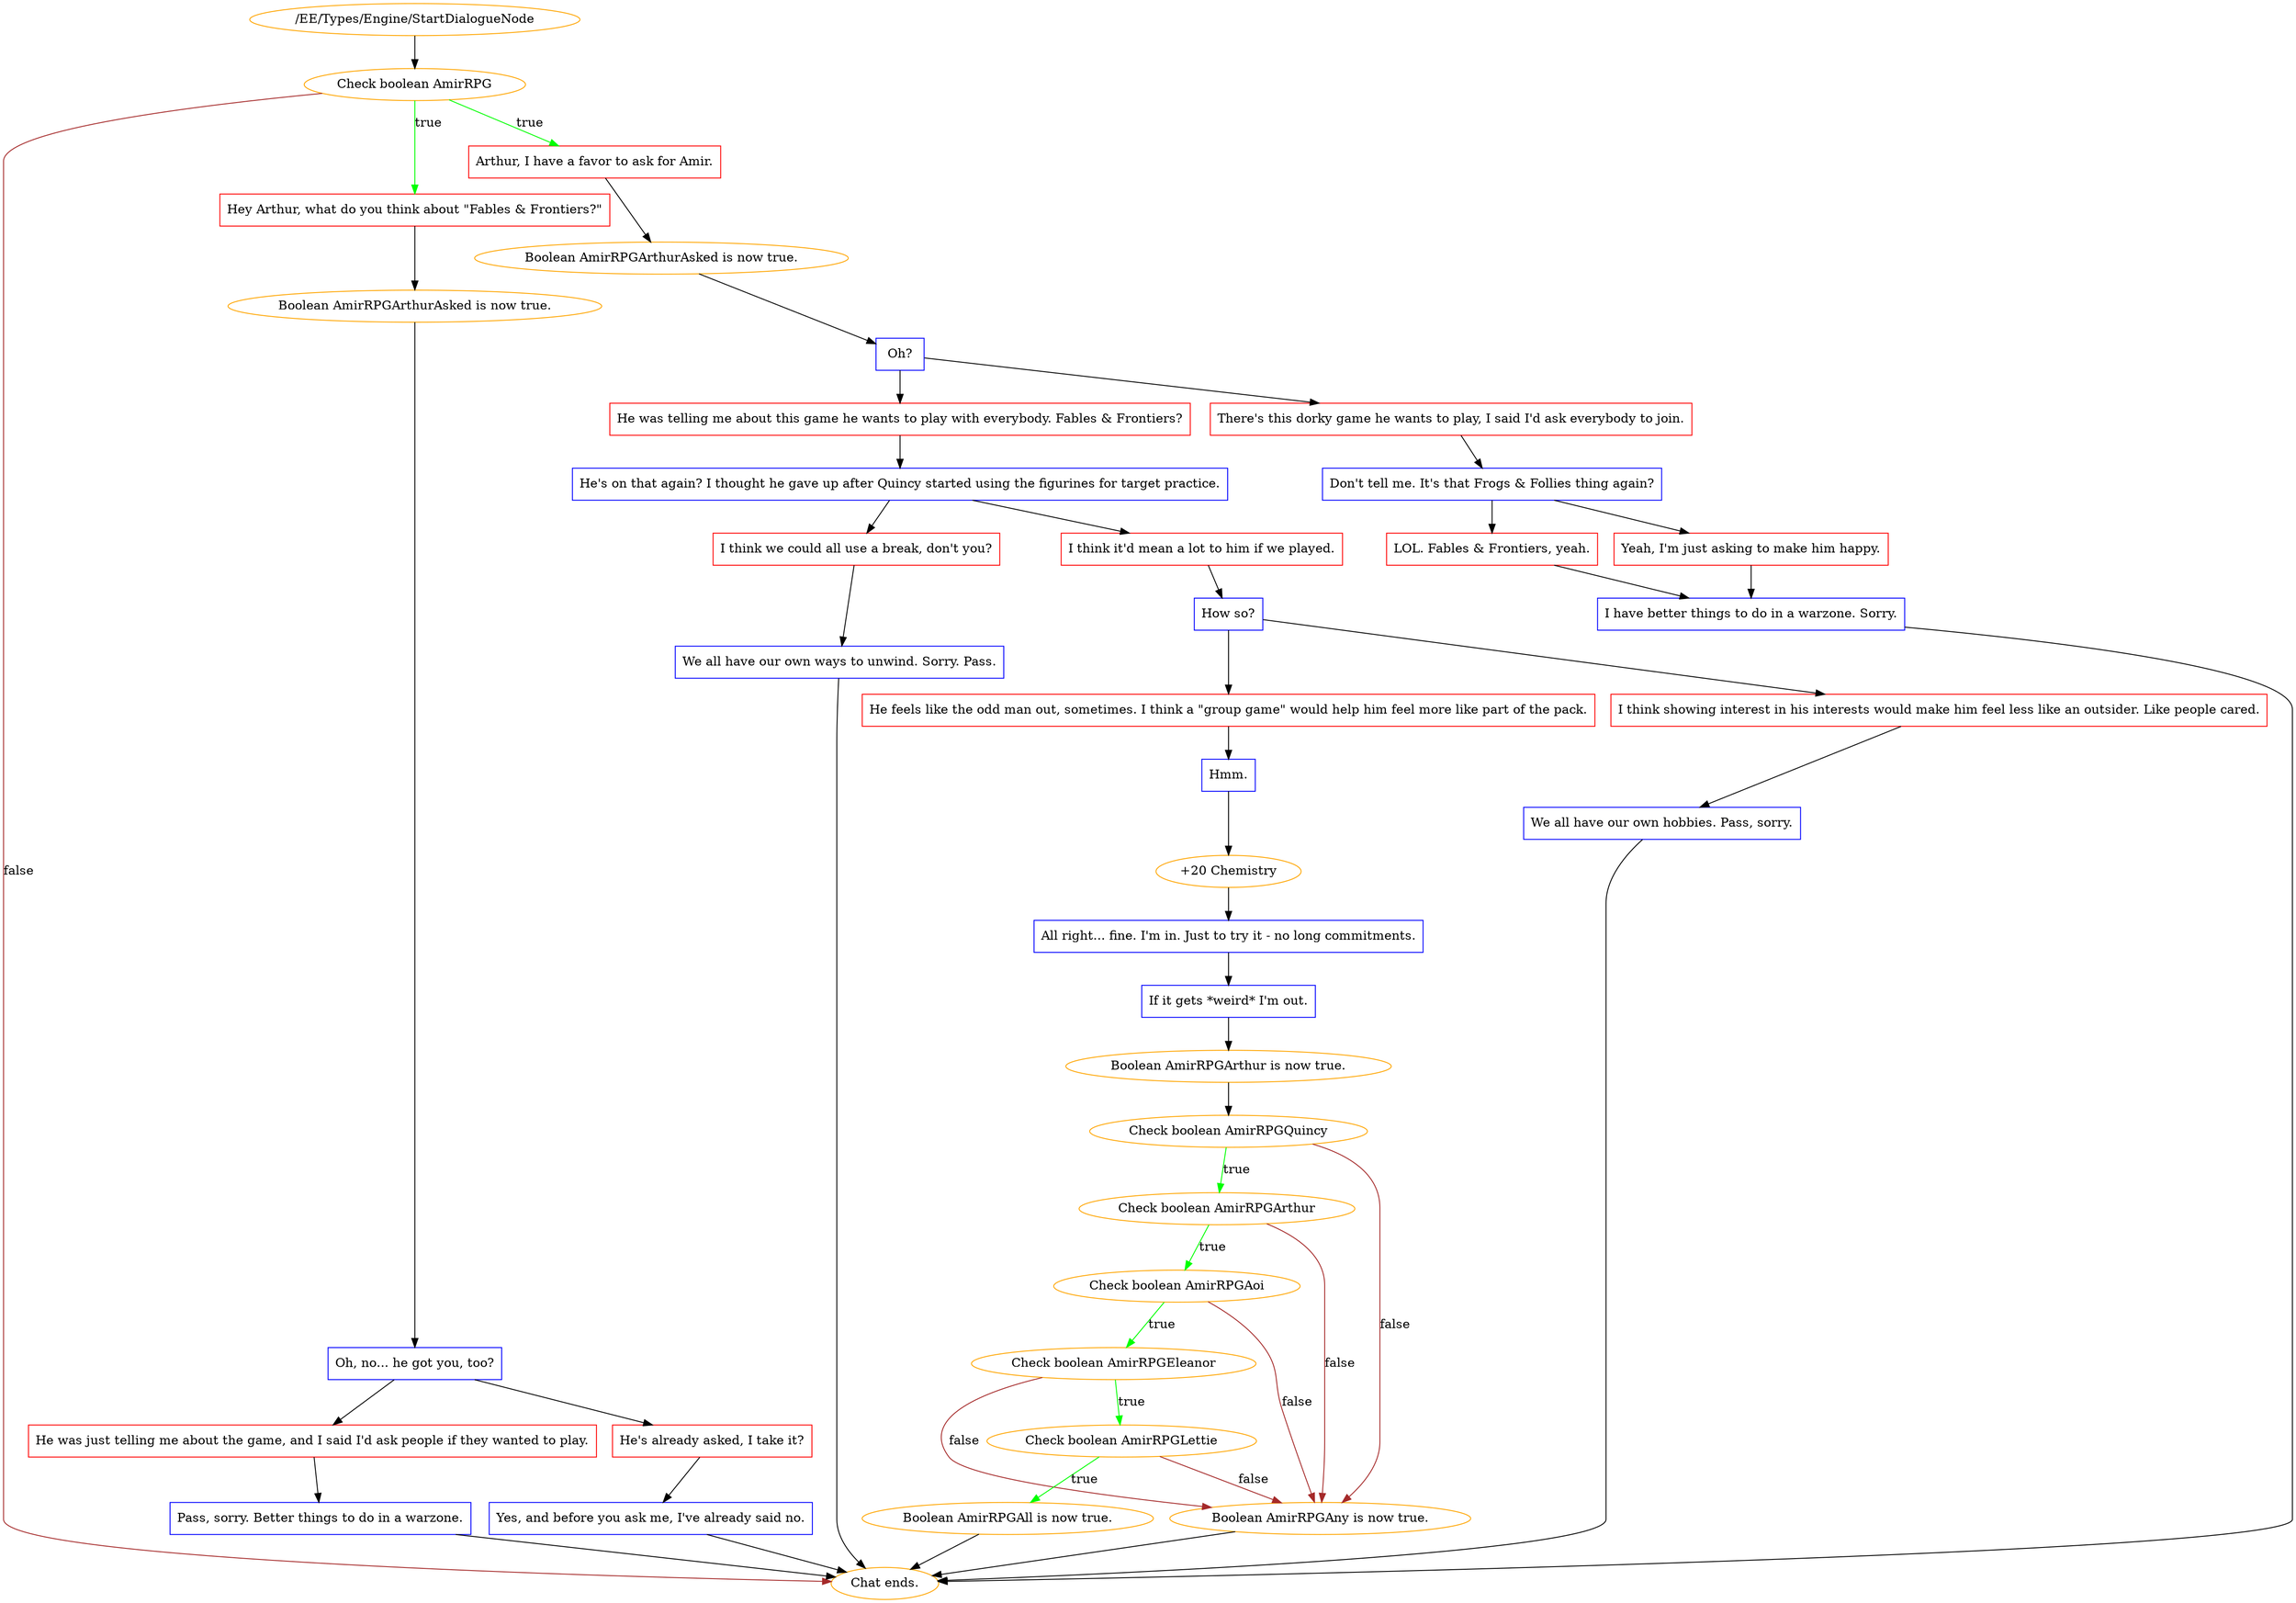 digraph {
	2952 [label="/EE/Types/Engine/StartDialogueNode",color=orange];
		2952 -> 2956;
	2956 [label="Check boolean AmirRPG",color=orange];
		2956 -> 2954 [label=true,color=green];
		2956 -> 2955 [label=true,color=green];
		2956 -> "Chat ends." [label=false,color=brown];
	2954 [label="Hey Arthur, what do you think about \"Fables & Frontiers?\"",shape=box,color=red];
		2954 -> 2957;
	2955 [label="Arthur, I have a favor to ask for Amir.",shape=box,color=red];
		2955 -> 2958;
	"Chat ends." [color=orange];
	2957 [label="Boolean AmirRPGArthurAsked is now true.",color=orange];
		2957 -> 2959;
	2958 [label="Boolean AmirRPGArthurAsked is now true.",color=orange];
		2958 -> 2960;
	2959 [label="Oh, no... he got you, too?",shape=box,color=blue];
		2959 -> 2961;
		2959 -> 2962;
	2960 [label="Oh?",shape=box,color=blue];
		2960 -> 2963;
		2960 -> 2964;
	2961 [label="He's already asked, I take it?",shape=box,color=red];
		2961 -> 2965;
	2962 [label="He was just telling me about the game, and I said I'd ask people if they wanted to play.",shape=box,color=red];
		2962 -> 2966;
	2963 [label="He was telling me about this game he wants to play with everybody. Fables & Frontiers?",shape=box,color=red];
		2963 -> 2969;
	2964 [label="There's this dorky game he wants to play, I said I'd ask everybody to join.",shape=box,color=red];
		2964 -> 2970;
	2965 [label="Yes, and before you ask me, I've already said no.",shape=box,color=blue];
		2965 -> "Chat ends.";
	2966 [label="Pass, sorry. Better things to do in a warzone.",shape=box,color=blue];
		2966 -> "Chat ends.";
	2969 [label="He's on that again? I thought he gave up after Quincy started using the figurines for target practice.",shape=box,color=blue];
		2969 -> 2971;
		2969 -> 2972;
	2970 [label="Don't tell me. It's that Frogs & Follies thing again?",shape=box,color=blue];
		2970 -> 2973;
		2970 -> 2974;
	"Chat ends." [color=orange];
	"Chat ends." [color=orange];
	2971 [label="I think we could all use a break, don't you?",shape=box,color=red];
		2971 -> 2977;
	2972 [label="I think it'd mean a lot to him if we played.",shape=box,color=red];
		2972 -> 2979;
	2973 [label="LOL. Fables & Frontiers, yeah.",shape=box,color=red];
		2973 -> 2975;
	2974 [label="Yeah, I'm just asking to make him happy.",shape=box,color=red];
		2974 -> 2975;
	2977 [label="We all have our own ways to unwind. Sorry. Pass.",shape=box,color=blue];
		2977 -> "Chat ends.";
	2979 [label="How so?",shape=box,color=blue];
		2979 -> 2980;
		2979 -> 2981;
	2975 [label="I have better things to do in a warzone. Sorry.",shape=box,color=blue];
		2975 -> "Chat ends.";
	"Chat ends." [color=orange];
	2980 [label="He feels like the odd man out, sometimes. I think a \"group game\" would help him feel more like part of the pack.",shape=box,color=red];
		2980 -> 2984;
	2981 [label="I think showing interest in his interests would make him feel less like an outsider. Like people cared.",shape=box,color=red];
		2981 -> 2982;
	"Chat ends." [color=orange];
	2984 [label="Hmm.",shape=box,color=blue];
		2984 -> 2995;
	2982 [label="We all have our own hobbies. Pass, sorry.",shape=box,color=blue];
		2982 -> "Chat ends.";
	2995 [label="+20 Chemistry",color=orange];
		2995 -> 2985;
	"Chat ends." [color=orange];
	2985 [label="All right... fine. I'm in. Just to try it - no long commitments.",shape=box,color=blue];
		2985 -> 2986;
	2986 [label="If it gets *weird* I'm out.",shape=box,color=blue];
		2986 -> 2987;
	2987 [label="Boolean AmirRPGArthur is now true.",color=orange];
		2987 -> 2988;
	2988 [label="Check boolean AmirRPGQuincy",color=orange];
		2988 -> 2989 [label=true,color=green];
		2988 -> 2994 [label=false,color=brown];
	2989 [label="Check boolean AmirRPGArthur",color=orange];
		2989 -> 2990 [label=true,color=green];
		2989 -> 2994 [label=false,color=brown];
	2994 [label="Boolean AmirRPGAny is now true.",color=orange];
		2994 -> "Chat ends.";
	2990 [label="Check boolean AmirRPGAoi",color=orange];
		2990 -> 2991 [label=true,color=green];
		2990 -> 2994 [label=false,color=brown];
	"Chat ends." [color=orange];
	2991 [label="Check boolean AmirRPGEleanor",color=orange];
		2991 -> 2992 [label=true,color=green];
		2991 -> 2994 [label=false,color=brown];
	2992 [label="Check boolean AmirRPGLettie",color=orange];
		2992 -> 2993 [label=true,color=green];
		2992 -> 2994 [label=false,color=brown];
	2993 [label="Boolean AmirRPGAll is now true.",color=orange];
		2993 -> "Chat ends.";
	"Chat ends." [color=orange];
}